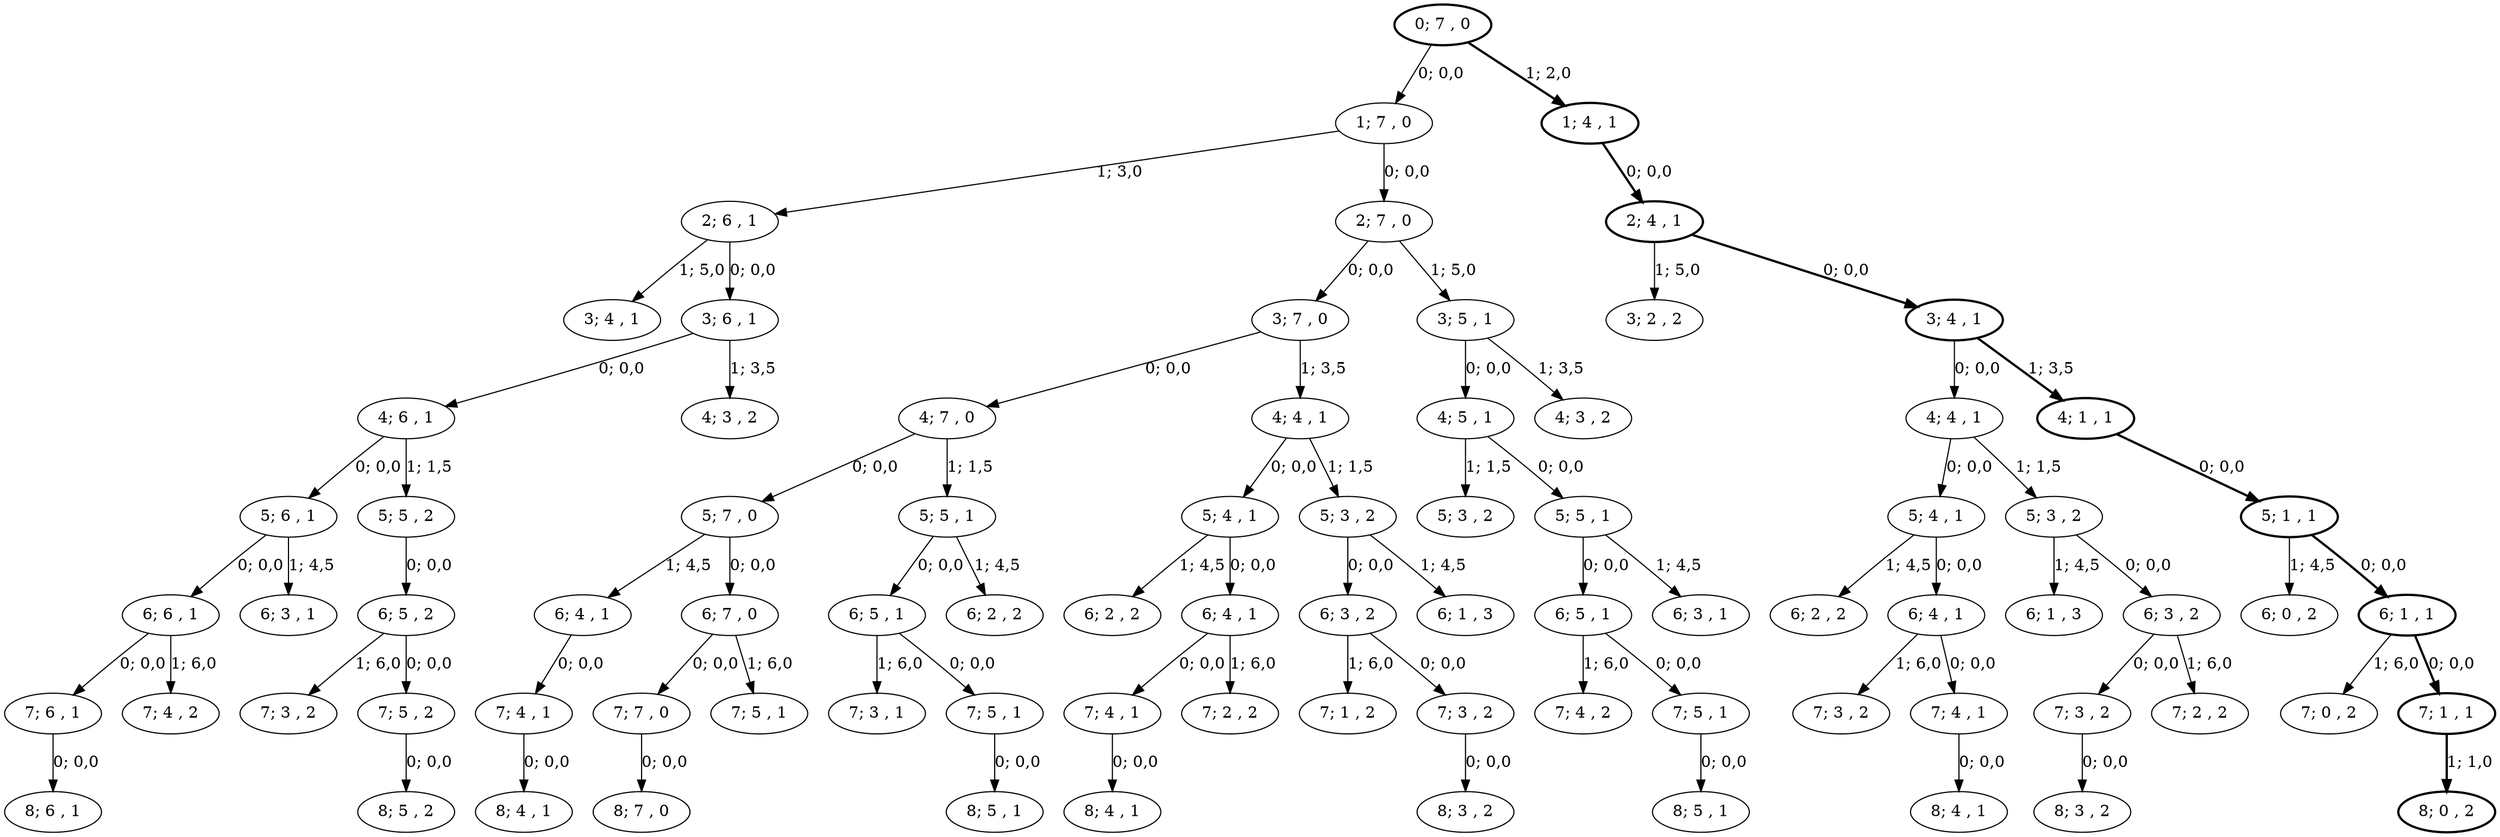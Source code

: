 strict digraph G {
  1 [ style="solid" label="7; 3 , 2" ];
  2 [ style="solid" label="6; 2 , 2" ];
  3 [ style="solid" label="7; 1 , 2" ];
  4 [ style="solid" label="6; 0 , 2" ];
  5 [ style="bold" label="8; 0 , 2" ];
  6 [ style="solid" label="2; 6 , 1" ];
  7 [ style="solid" label="4; 6 , 1" ];
  8 [ style="solid" label="6; 6 , 1" ];
  9 [ style="solid" label="8; 6 , 1" ];
  10 [ style="solid" label="3; 4 , 1" ];
  11 [ style="bold" label="2; 4 , 1" ];
  12 [ style="solid" label="6; 4 , 1" ];
  13 [ style="solid" label="4; 4 , 1" ];
  14 [ style="solid" label="4; 3 , 2" ];
  15 [ style="solid" label="6; 4 , 1" ];
  16 [ style="solid" label="8; 4 , 1" ];
  17 [ style="solid" label="6; 3 , 2" ];
  18 [ style="solid" label="8; 4 , 1" ];
  19 [ style="solid" label="3; 2 , 2" ];
  20 [ style="solid" label="8; 3 , 2" ];
  21 [ style="solid" label="6; 2 , 2" ];
  22 [ style="solid" label="7; 3 , 1" ];
  23 [ style="bold" label="4; 1 , 1" ];
  24 [ style="solid" label="7; 3 , 2" ];
  25 [ style="bold" label="6; 1 , 1" ];
  26 [ style="solid" label="1; 7 , 0" ];
  27 [ style="solid" label="3; 7 , 0" ];
  28 [ style="solid" label="6; 1 , 3" ];
  29 [ style="solid" label="5; 7 , 0" ];
  30 [ style="solid" label="7; 7 , 0" ];
  31 [ style="solid" label="4; 5 , 1" ];
  32 [ style="solid" label="6; 5 , 1" ];
  33 [ style="solid" label="8; 5 , 1" ];
  34 [ style="solid" label="5; 4 , 1" ];
  35 [ style="solid" label="6; 5 , 1" ];
  36 [ style="solid" label="7; 4 , 1" ];
  37 [ style="solid" label="6; 5 , 2" ];
  38 [ style="solid" label="8; 5 , 1" ];
  39 [ style="solid" label="8; 5 , 2" ];
  40 [ style="solid" label="7; 4 , 2" ];
  41 [ style="solid" label="5; 3 , 2" ];
  42 [ style="solid" label="6; 3 , 2" ];
  43 [ style="solid" label="6; 3 , 1" ];
  44 [ style="solid" label="8; 3 , 2" ];
  45 [ style="solid" label="7; 3 , 2" ];
  46 [ style="solid" label="6; 1 , 3" ];
  47 [ style="solid" label="7; 0 , 2" ];
  48 [ style="solid" label="3; 6 , 1" ];
  49 [ style="solid" label="5; 6 , 1" ];
  50 [ style="solid" label="7; 6 , 1" ];
  51 [ style="bold" label="1; 4 , 1" ];
  52 [ style="solid" label="7; 5 , 1" ];
  53 [ style="solid" label="4; 3 , 2" ];
  54 [ style="bold" label="3; 4 , 1" ];
  55 [ style="solid" label="5; 4 , 1" ];
  56 [ style="solid" label="7; 4 , 1" ];
  57 [ style="solid" label="5; 3 , 2" ];
  58 [ style="solid" label="7; 4 , 1" ];
  59 [ style="solid" label="7; 3 , 2" ];
  60 [ style="solid" label="7; 2 , 2" ];
  61 [ style="bold" label="5; 1 , 1" ];
  62 [ style="bold" label="0; 7 , 0" ];
  63 [ style="solid" label="6; 2 , 2" ];
  64 [ style="bold" label="7; 1 , 1" ];
  65 [ style="solid" label="7; 2 , 2" ];
  66 [ style="solid" label="2; 7 , 0" ];
  67 [ style="solid" label="4; 7 , 0" ];
  68 [ style="solid" label="6; 7 , 0" ];
  69 [ style="solid" label="8; 7 , 0" ];
  70 [ style="solid" label="3; 5 , 1" ];
  71 [ style="solid" label="5; 5 , 1" ];
  72 [ style="solid" label="7; 5 , 1" ];
  73 [ style="solid" label="4; 4 , 1" ];
  74 [ style="solid" label="5; 5 , 1" ];
  75 [ style="solid" label="5; 5 , 2" ];
  76 [ style="solid" label="6; 4 , 1" ];
  77 [ style="solid" label="7; 5 , 1" ];
  78 [ style="solid" label="8; 4 , 1" ];
  79 [ style="solid" label="7; 5 , 2" ];
  80 [ style="solid" label="6; 3 , 1" ];
  81 [ style="solid" label="5; 3 , 2" ];
  82 [ style="solid" label="7; 4 , 2" ];
  42 -> 1 [ style="solid" label="0; 0,0" ];
  55 -> 2 [ style="solid" label="1; 4,5" ];
  17 -> 3 [ style="solid" label="1; 6,0" ];
  61 -> 4 [ style="solid" label="1; 4,5" ];
  64 -> 5 [ style="bold" label="1; 1,0" ];
  26 -> 6 [ style="solid" label="1; 3,0" ];
  48 -> 7 [ style="solid" label="0; 0,0" ];
  49 -> 8 [ style="solid" label="0; 0,0" ];
  50 -> 9 [ style="solid" label="0; 0,0" ];
  6 -> 10 [ style="solid" label="1; 5,0" ];
  51 -> 11 [ style="bold" label="0; 0,0" ];
  29 -> 12 [ style="solid" label="1; 4,5" ];
  54 -> 13 [ style="solid" label="0; 0,0" ];
  48 -> 14 [ style="solid" label="1; 3,5" ];
  55 -> 15 [ style="solid" label="0; 0,0" ];
  56 -> 16 [ style="solid" label="0; 0,0" ];
  57 -> 17 [ style="solid" label="0; 0,0" ];
  58 -> 18 [ style="solid" label="0; 0,0" ];
  11 -> 19 [ style="solid" label="1; 5,0" ];
  59 -> 20 [ style="solid" label="0; 0,0" ];
  34 -> 21 [ style="solid" label="1; 4,5" ];
  35 -> 22 [ style="solid" label="1; 6,0" ];
  54 -> 23 [ style="bold" label="1; 3,5" ];
  37 -> 24 [ style="solid" label="1; 6,0" ];
  61 -> 25 [ style="bold" label="0; 0,0" ];
  62 -> 26 [ style="solid" label="0; 0,0" ];
  66 -> 27 [ style="solid" label="0; 0,0" ];
  81 -> 28 [ style="solid" label="1; 4,5" ];
  67 -> 29 [ style="solid" label="0; 0,0" ];
  68 -> 30 [ style="solid" label="0; 0,0" ];
  70 -> 31 [ style="solid" label="0; 0,0" ];
  71 -> 32 [ style="solid" label="0; 0,0" ];
  72 -> 33 [ style="solid" label="0; 0,0" ];
  73 -> 34 [ style="solid" label="0; 0,0" ];
  74 -> 35 [ style="solid" label="0; 0,0" ];
  76 -> 36 [ style="solid" label="0; 0,0" ];
  75 -> 37 [ style="solid" label="0; 0,0" ];
  77 -> 38 [ style="solid" label="0; 0,0" ];
  79 -> 39 [ style="solid" label="0; 0,0" ];
  32 -> 40 [ style="solid" label="1; 6,0" ];
  31 -> 41 [ style="solid" label="1; 1,5" ];
  81 -> 42 [ style="solid" label="0; 0,0" ];
  49 -> 43 [ style="solid" label="1; 4,5" ];
  1 -> 44 [ style="solid" label="0; 0,0" ];
  15 -> 45 [ style="solid" label="1; 6,0" ];
  57 -> 46 [ style="solid" label="1; 4,5" ];
  25 -> 47 [ style="solid" label="1; 6,0" ];
  6 -> 48 [ style="solid" label="0; 0,0" ];
  7 -> 49 [ style="solid" label="0; 0,0" ];
  8 -> 50 [ style="solid" label="0; 0,0" ];
  62 -> 51 [ style="bold" label="1; 2,0" ];
  68 -> 52 [ style="solid" label="1; 6,0" ];
  70 -> 53 [ style="solid" label="1; 3,5" ];
  11 -> 54 [ style="bold" label="0; 0,0" ];
  13 -> 55 [ style="solid" label="0; 0,0" ];
  12 -> 56 [ style="solid" label="0; 0,0" ];
  73 -> 57 [ style="solid" label="1; 1,5" ];
  15 -> 58 [ style="solid" label="0; 0,0" ];
  17 -> 59 [ style="solid" label="0; 0,0" ];
  76 -> 60 [ style="solid" label="1; 6,0" ];
  23 -> 61 [ style="bold" label="0; 0,0" ];
  74 -> 63 [ style="solid" label="1; 4,5" ];
  25 -> 64 [ style="bold" label="0; 0,0" ];
  42 -> 65 [ style="solid" label="1; 6,0" ];
  26 -> 66 [ style="solid" label="0; 0,0" ];
  27 -> 67 [ style="solid" label="0; 0,0" ];
  29 -> 68 [ style="solid" label="0; 0,0" ];
  30 -> 69 [ style="solid" label="0; 0,0" ];
  66 -> 70 [ style="solid" label="1; 5,0" ];
  31 -> 71 [ style="solid" label="0; 0,0" ];
  32 -> 72 [ style="solid" label="0; 0,0" ];
  27 -> 73 [ style="solid" label="1; 3,5" ];
  67 -> 74 [ style="solid" label="1; 1,5" ];
  7 -> 75 [ style="solid" label="1; 1,5" ];
  34 -> 76 [ style="solid" label="0; 0,0" ];
  35 -> 77 [ style="solid" label="0; 0,0" ];
  36 -> 78 [ style="solid" label="0; 0,0" ];
  37 -> 79 [ style="solid" label="0; 0,0" ];
  71 -> 80 [ style="solid" label="1; 4,5" ];
  13 -> 81 [ style="solid" label="1; 1,5" ];
  8 -> 82 [ style="solid" label="1; 6,0" ];
}
